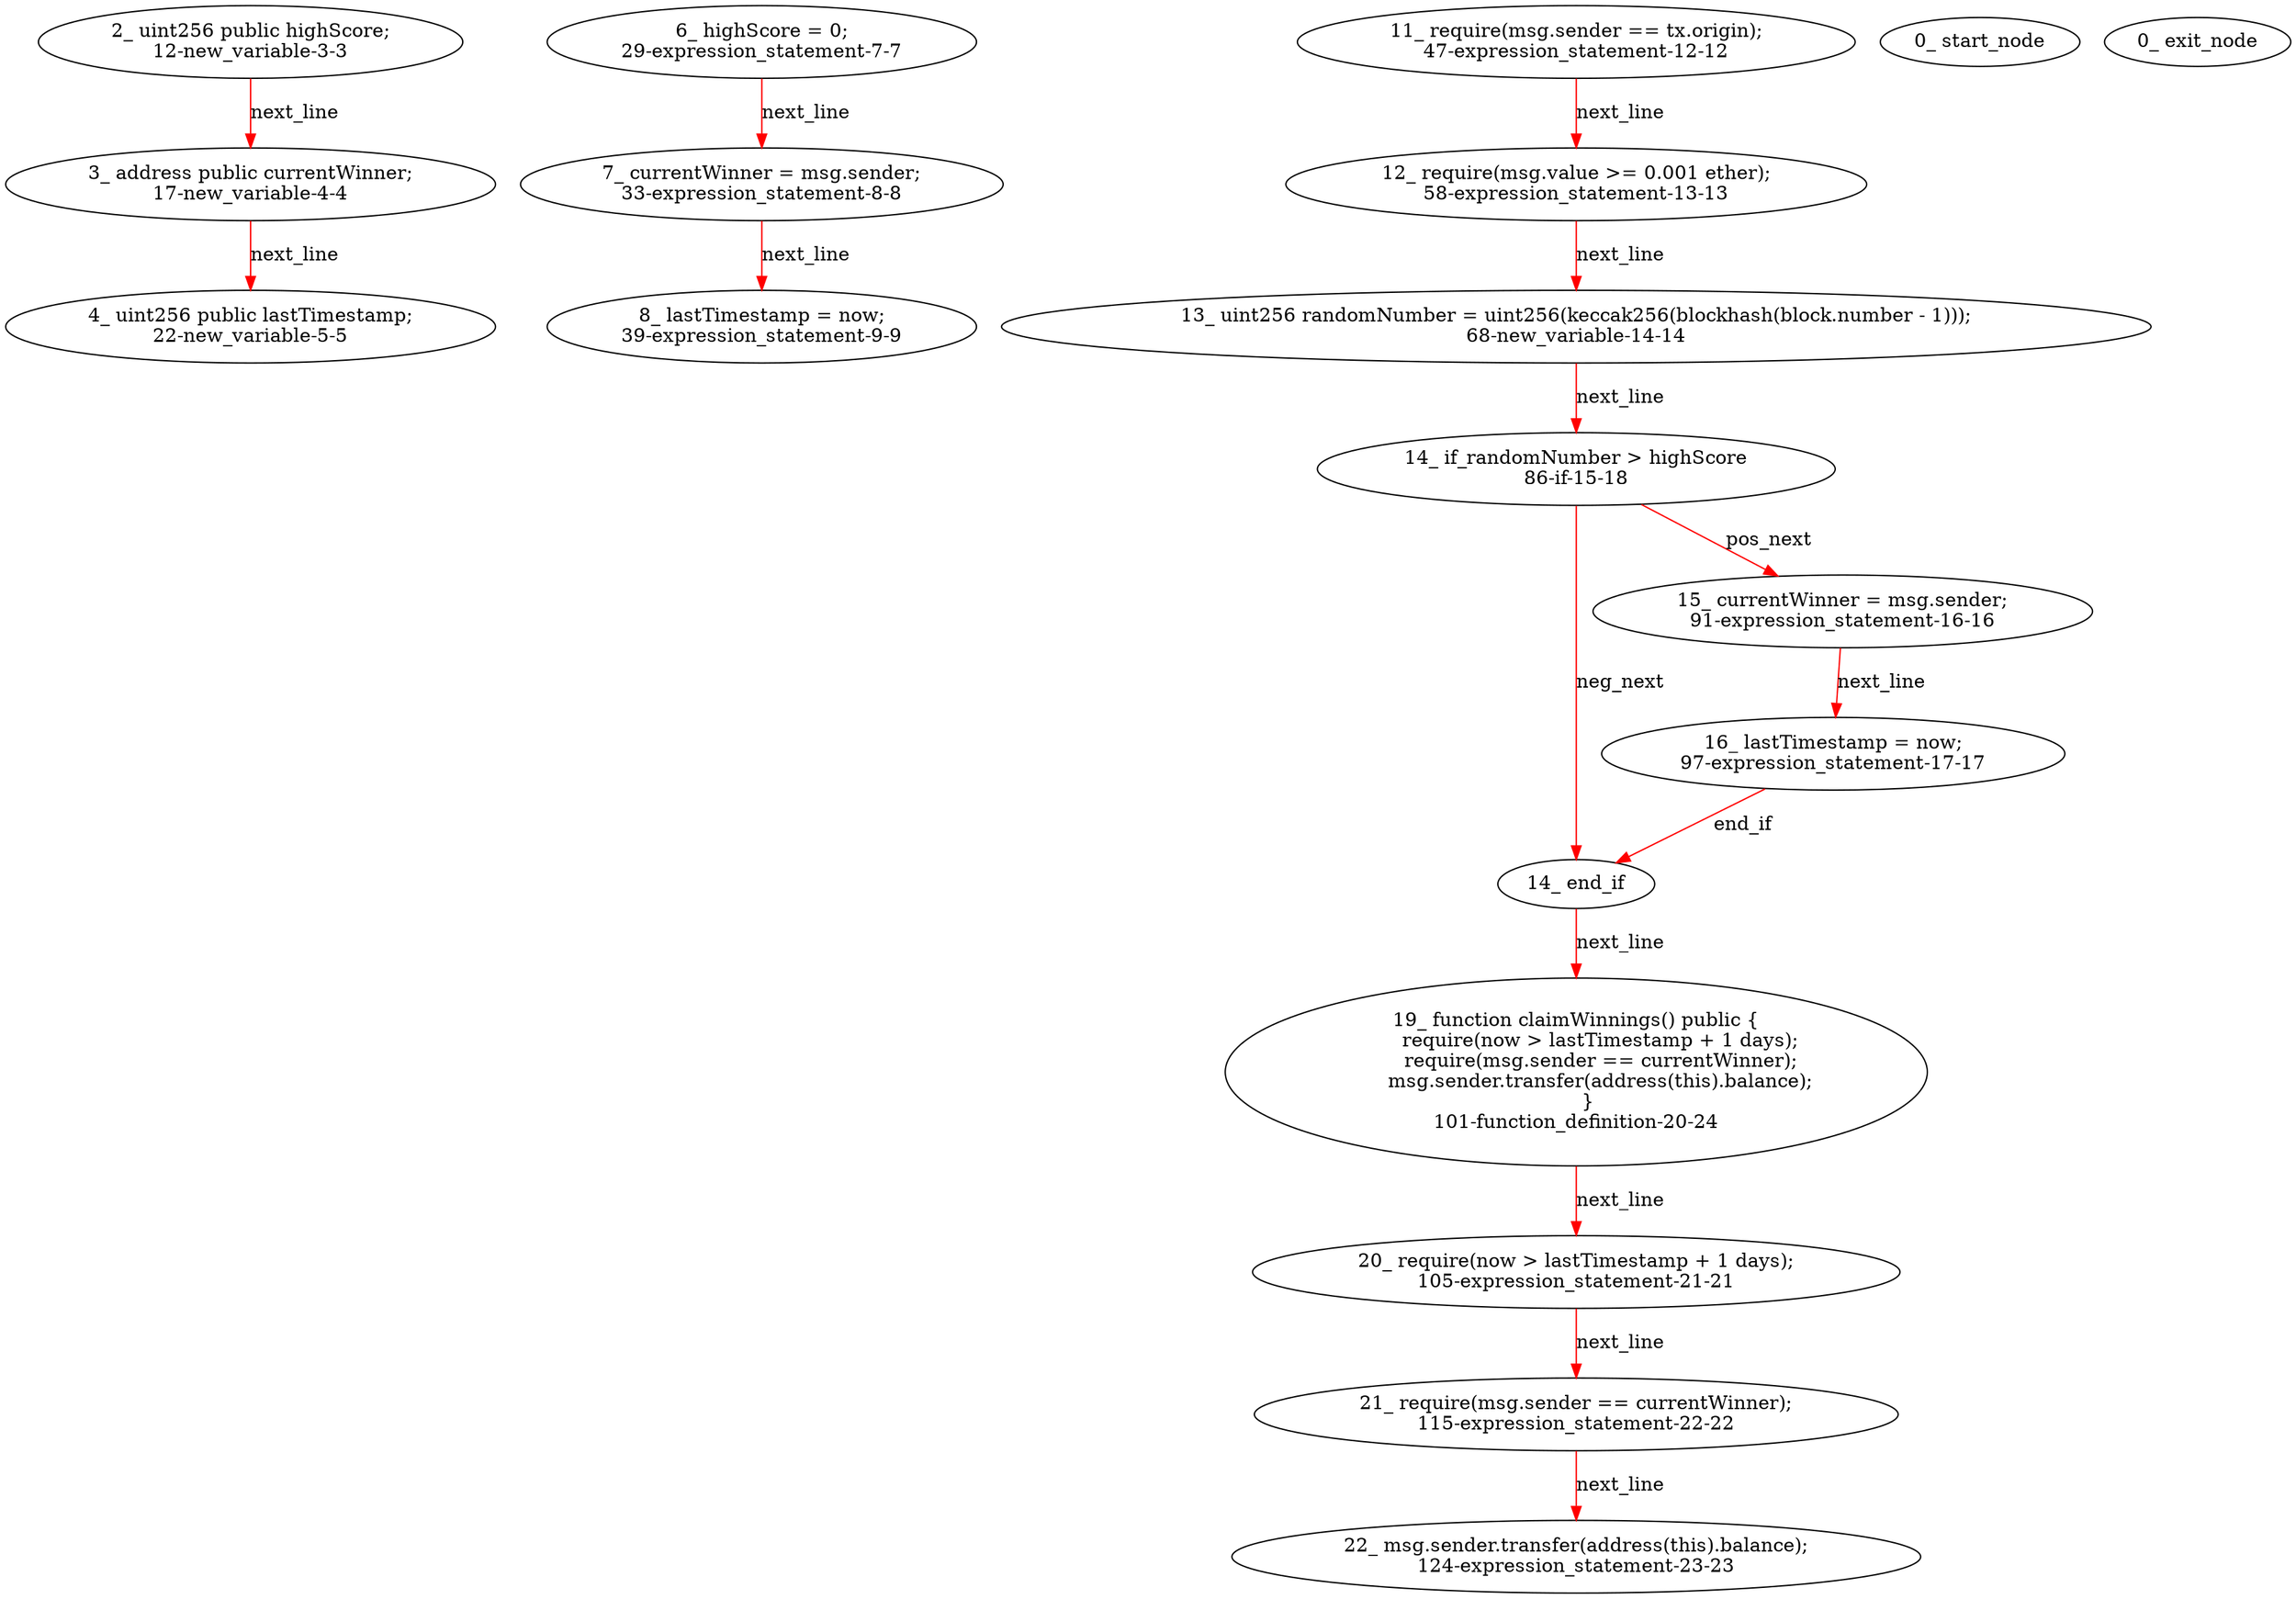 digraph  {
12 [label="2_ uint256 public highScore;\n12-new_variable-3-3", method="", type_label=new_variable];
17 [label="3_ address public currentWinner;\n17-new_variable-4-4", method="", type_label=new_variable];
22 [label="4_ uint256 public lastTimestamp;\n22-new_variable-5-5", method="", type_label=new_variable];
29 [label="6_ highScore = 0;\n29-expression_statement-7-7", method="", type_label=expression_statement];
33 [label="7_ currentWinner = msg.sender;\n33-expression_statement-8-8", method="", type_label=expression_statement];
39 [label="8_ lastTimestamp = now;\n39-expression_statement-9-9", method="", type_label=expression_statement];
47 [label="11_ require(msg.sender == tx.origin);\n47-expression_statement-12-12", method="", type_label=expression_statement];
58 [label="12_ require(msg.value >= 0.001 ether);\n58-expression_statement-13-13", method="", type_label=expression_statement];
68 [label="13_ uint256 randomNumber = uint256(keccak256(blockhash(block.number - 1)));\n68-new_variable-14-14", method="", type_label=new_variable];
86 [label="14_ if_randomNumber > highScore\n86-if-15-18", method="", type_label=if];
218 [label="14_ end_if", method="", type_label=end_if];
91 [label="15_ currentWinner = msg.sender;\n91-expression_statement-16-16", method="", type_label=expression_statement];
97 [label="16_ lastTimestamp = now;\n97-expression_statement-17-17", method="", type_label=expression_statement];
101 [label="19_ function claimWinnings() public {\n        require(now > lastTimestamp + 1 days);\n        require(msg.sender == currentWinner);\n        msg.sender.transfer(address(this).balance);\n    }\n101-function_definition-20-24", method="claimWinnings()", type_label=function_definition];
105 [label="20_ require(now > lastTimestamp + 1 days);\n105-expression_statement-21-21", method="claimWinnings()", type_label=expression_statement];
115 [label="21_ require(msg.sender == currentWinner);\n115-expression_statement-22-22", method="claimWinnings()", type_label=expression_statement];
124 [label="22_ msg.sender.transfer(address(this).balance);\n124-expression_statement-23-23", method="claimWinnings()", type_label=expression_statement];
1 [label="0_ start_node", method="", type_label=start];
2 [label="0_ exit_node", method="", type_label=exit];
12 -> 17  [color=red, controlflow_type=next_line, edge_type=CFG_edge, key=0, label=next_line];
17 -> 22  [color=red, controlflow_type=next_line, edge_type=CFG_edge, key=0, label=next_line];
29 -> 33  [color=red, controlflow_type=next_line, edge_type=CFG_edge, key=0, label=next_line];
33 -> 39  [color=red, controlflow_type=next_line, edge_type=CFG_edge, key=0, label=next_line];
47 -> 58  [color=red, controlflow_type=next_line, edge_type=CFG_edge, key=0, label=next_line];
58 -> 68  [color=red, controlflow_type=next_line, edge_type=CFG_edge, key=0, label=next_line];
68 -> 86  [color=red, controlflow_type=next_line, edge_type=CFG_edge, key=0, label=next_line];
86 -> 91  [color=red, controlflow_type=pos_next, edge_type=CFG_edge, key=0, label=pos_next];
86 -> 218  [color=red, controlflow_type=neg_next, edge_type=CFG_edge, key=0, label=neg_next];
218 -> 101  [color=red, controlflow_type=next_line, edge_type=CFG_edge, key=0, label=next_line];
91 -> 97  [color=red, controlflow_type=next_line, edge_type=CFG_edge, key=0, label=next_line];
97 -> 218  [color=red, controlflow_type=end_if, edge_type=CFG_edge, key=0, label=end_if];
101 -> 105  [color=red, controlflow_type=next_line, edge_type=CFG_edge, key=0, label=next_line];
105 -> 115  [color=red, controlflow_type=next_line, edge_type=CFG_edge, key=0, label=next_line];
115 -> 124  [color=red, controlflow_type=next_line, edge_type=CFG_edge, key=0, label=next_line];
}
